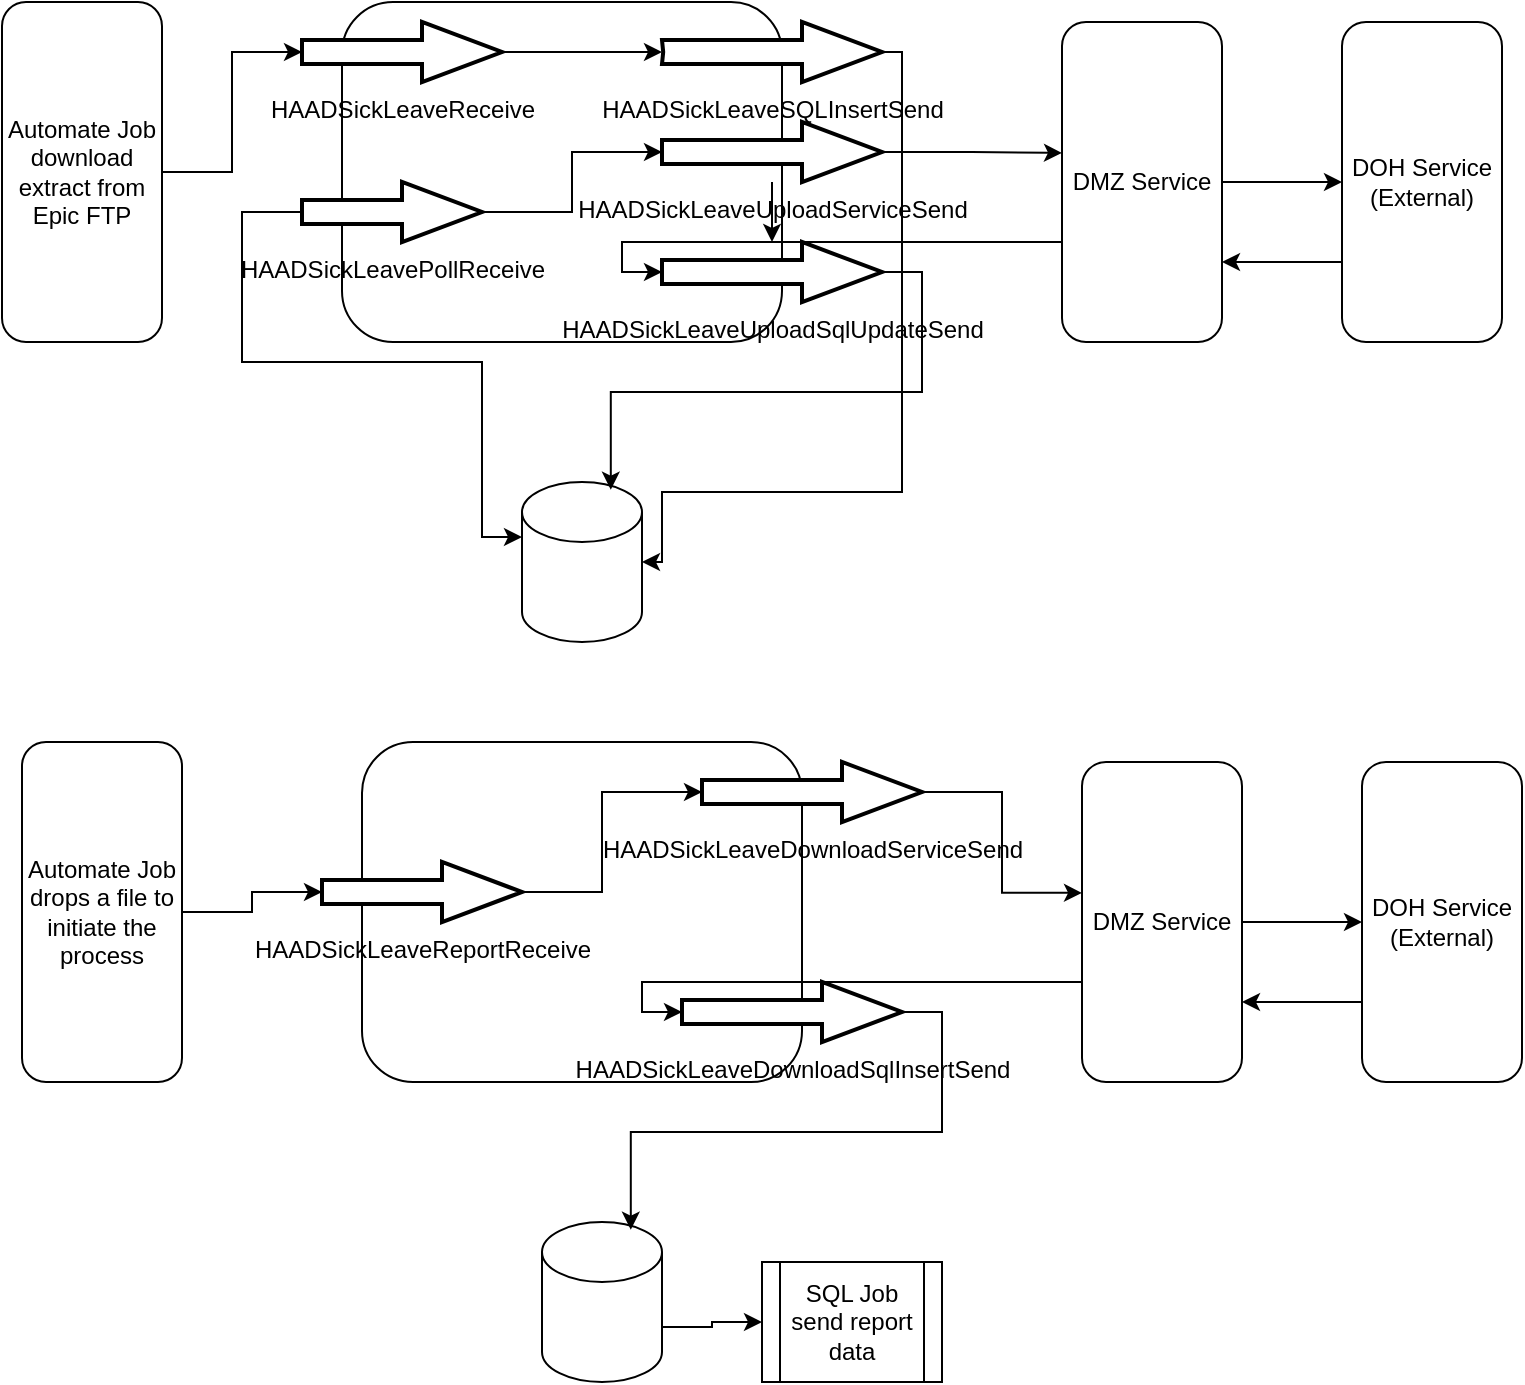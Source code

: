 <mxfile version="20.8.23" type="github">
  <diagram name="Page-1" id="yXInIZI1BgA-7ZECgJcC">
    <mxGraphModel dx="1050" dy="483" grid="1" gridSize="10" guides="1" tooltips="1" connect="1" arrows="1" fold="1" page="1" pageScale="1" pageWidth="850" pageHeight="1100" math="0" shadow="0">
      <root>
        <mxCell id="0" />
        <mxCell id="1" parent="0" />
        <mxCell id="I768x9JOPk0k12pN69zW-1" value="" style="shape=cylinder3;whiteSpace=wrap;html=1;boundedLbl=1;backgroundOutline=1;size=15;" parent="1" vertex="1">
          <mxGeometry x="310" y="280" width="60" height="80" as="geometry" />
        </mxCell>
        <mxCell id="I768x9JOPk0k12pN69zW-3" value="" style="rounded=1;whiteSpace=wrap;html=1;" parent="1" vertex="1">
          <mxGeometry x="220" y="40" width="220" height="170" as="geometry" />
        </mxCell>
        <mxCell id="I768x9JOPk0k12pN69zW-5" style="edgeStyle=orthogonalEdgeStyle;rounded=0;orthogonalLoop=1;jettySize=auto;html=1;exitX=1;exitY=0.5;exitDx=0;exitDy=0;exitPerimeter=0;" parent="1" source="I768x9JOPk0k12pN69zW-2" edge="1">
          <mxGeometry relative="1" as="geometry">
            <mxPoint x="370" y="320" as="targetPoint" />
            <Array as="points">
              <mxPoint x="500" y="65" />
              <mxPoint x="500" y="285" />
              <mxPoint x="380" y="285" />
              <mxPoint x="380" y="320" />
            </Array>
          </mxGeometry>
        </mxCell>
        <mxCell id="I768x9JOPk0k12pN69zW-2" value="HAADSickLeaveSQLInsertSend" style="verticalLabelPosition=bottom;verticalAlign=top;html=1;strokeWidth=2;shape=mxgraph.arrows2.arrow;dy=0.6;dx=40;notch=0.6;rotation=0;" parent="1" vertex="1">
          <mxGeometry x="380" y="50" width="110" height="30" as="geometry" />
        </mxCell>
        <mxCell id="I768x9JOPk0k12pN69zW-12" style="edgeStyle=orthogonalEdgeStyle;rounded=0;orthogonalLoop=1;jettySize=auto;html=1;exitX=1;exitY=0.5;exitDx=0;exitDy=0;exitPerimeter=0;" parent="1" source="I768x9JOPk0k12pN69zW-11" target="I768x9JOPk0k12pN69zW-2" edge="1">
          <mxGeometry relative="1" as="geometry" />
        </mxCell>
        <mxCell id="I768x9JOPk0k12pN69zW-11" value="HAADSickLeaveReceive" style="verticalLabelPosition=bottom;verticalAlign=top;html=1;strokeWidth=2;shape=mxgraph.arrows2.arrow;dy=0.6;dx=40;notch=0;" parent="1" vertex="1">
          <mxGeometry x="200" y="50" width="100" height="30" as="geometry" />
        </mxCell>
        <mxCell id="I768x9JOPk0k12pN69zW-17" style="edgeStyle=orthogonalEdgeStyle;rounded=0;orthogonalLoop=1;jettySize=auto;html=1;exitX=1;exitY=0.5;exitDx=0;exitDy=0;exitPerimeter=0;entryX=0;entryY=0.409;entryDx=0;entryDy=0;entryPerimeter=0;" parent="1" source="I768x9JOPk0k12pN69zW-13" target="I768x9JOPk0k12pN69zW-15" edge="1">
          <mxGeometry relative="1" as="geometry" />
        </mxCell>
        <mxCell id="nNg8iwHGpOiUisoHlNOS-1" value="" style="edgeStyle=orthogonalEdgeStyle;rounded=0;orthogonalLoop=1;jettySize=auto;html=1;" parent="1" source="I768x9JOPk0k12pN69zW-13" target="I768x9JOPk0k12pN69zW-14" edge="1">
          <mxGeometry relative="1" as="geometry" />
        </mxCell>
        <mxCell id="I768x9JOPk0k12pN69zW-13" value="HAADSickLeaveUploadServiceSend" style="verticalLabelPosition=bottom;verticalAlign=top;html=1;strokeWidth=2;shape=mxgraph.arrows2.arrow;dy=0.6;dx=40;notch=0;" parent="1" vertex="1">
          <mxGeometry x="380" y="100" width="110" height="30" as="geometry" />
        </mxCell>
        <mxCell id="TeGpDydpskkJZmAyh0Qe-3" style="edgeStyle=orthogonalEdgeStyle;rounded=0;orthogonalLoop=1;jettySize=auto;html=1;exitX=1;exitY=0.5;exitDx=0;exitDy=0;exitPerimeter=0;entryX=0.74;entryY=0.048;entryDx=0;entryDy=0;entryPerimeter=0;" parent="1" source="I768x9JOPk0k12pN69zW-14" target="I768x9JOPk0k12pN69zW-1" edge="1">
          <mxGeometry relative="1" as="geometry" />
        </mxCell>
        <mxCell id="I768x9JOPk0k12pN69zW-14" value="HAADSickLeaveUploadSqlUpdateSend" style="verticalLabelPosition=bottom;verticalAlign=top;html=1;strokeWidth=2;shape=mxgraph.arrows2.arrow;dy=0.6;dx=40;notch=0;" parent="1" vertex="1">
          <mxGeometry x="380" y="160" width="110" height="30" as="geometry" />
        </mxCell>
        <mxCell id="I768x9JOPk0k12pN69zW-18" style="edgeStyle=orthogonalEdgeStyle;rounded=0;orthogonalLoop=1;jettySize=auto;html=1;exitX=1;exitY=0.5;exitDx=0;exitDy=0;entryX=0;entryY=0.5;entryDx=0;entryDy=0;" parent="1" source="I768x9JOPk0k12pN69zW-15" target="I768x9JOPk0k12pN69zW-16" edge="1">
          <mxGeometry relative="1" as="geometry" />
        </mxCell>
        <mxCell id="TeGpDydpskkJZmAyh0Qe-2" style="edgeStyle=orthogonalEdgeStyle;rounded=0;orthogonalLoop=1;jettySize=auto;html=1;exitX=0;exitY=0.75;exitDx=0;exitDy=0;entryX=0;entryY=0.5;entryDx=0;entryDy=0;entryPerimeter=0;" parent="1" source="I768x9JOPk0k12pN69zW-15" target="I768x9JOPk0k12pN69zW-14" edge="1">
          <mxGeometry relative="1" as="geometry">
            <Array as="points">
              <mxPoint x="580" y="160" />
              <mxPoint x="360" y="160" />
              <mxPoint x="360" y="175" />
            </Array>
          </mxGeometry>
        </mxCell>
        <mxCell id="I768x9JOPk0k12pN69zW-15" value="DMZ Service" style="rounded=1;whiteSpace=wrap;html=1;" parent="1" vertex="1">
          <mxGeometry x="580" y="50" width="80" height="160" as="geometry" />
        </mxCell>
        <mxCell id="I768x9JOPk0k12pN69zW-29" style="edgeStyle=orthogonalEdgeStyle;rounded=0;orthogonalLoop=1;jettySize=auto;html=1;exitX=0;exitY=0.75;exitDx=0;exitDy=0;entryX=1;entryY=0.75;entryDx=0;entryDy=0;" parent="1" source="I768x9JOPk0k12pN69zW-16" target="I768x9JOPk0k12pN69zW-15" edge="1">
          <mxGeometry relative="1" as="geometry">
            <Array as="points">
              <mxPoint x="690" y="170" />
              <mxPoint x="690" y="170" />
            </Array>
          </mxGeometry>
        </mxCell>
        <mxCell id="I768x9JOPk0k12pN69zW-16" value="DOH Service (External)" style="rounded=1;whiteSpace=wrap;html=1;" parent="1" vertex="1">
          <mxGeometry x="720" y="50" width="80" height="160" as="geometry" />
        </mxCell>
        <mxCell id="TeGpDydpskkJZmAyh0Qe-6" style="edgeStyle=orthogonalEdgeStyle;rounded=0;orthogonalLoop=1;jettySize=auto;html=1;exitX=1;exitY=0.5;exitDx=0;exitDy=0;exitPerimeter=0;entryX=0;entryY=0.5;entryDx=0;entryDy=0;entryPerimeter=0;" parent="1" source="TeGpDydpskkJZmAyh0Qe-4" target="I768x9JOPk0k12pN69zW-13" edge="1">
          <mxGeometry relative="1" as="geometry" />
        </mxCell>
        <mxCell id="TeGpDydpskkJZmAyh0Qe-7" style="edgeStyle=orthogonalEdgeStyle;rounded=0;orthogonalLoop=1;jettySize=auto;html=1;entryX=0;entryY=0;entryDx=0;entryDy=27.5;entryPerimeter=0;" parent="1" source="TeGpDydpskkJZmAyh0Qe-4" target="I768x9JOPk0k12pN69zW-1" edge="1">
          <mxGeometry relative="1" as="geometry">
            <Array as="points">
              <mxPoint x="170" y="145" />
              <mxPoint x="170" y="220" />
              <mxPoint x="290" y="220" />
              <mxPoint x="290" y="308" />
            </Array>
          </mxGeometry>
        </mxCell>
        <mxCell id="TeGpDydpskkJZmAyh0Qe-4" value="HAADSickLeavePollReceive" style="verticalLabelPosition=bottom;verticalAlign=top;html=1;strokeWidth=2;shape=mxgraph.arrows2.arrow;dy=0.6;dx=40;notch=0;" parent="1" vertex="1">
          <mxGeometry x="200" y="130" width="90" height="30" as="geometry" />
        </mxCell>
        <mxCell id="TeGpDydpskkJZmAyh0Qe-9" style="edgeStyle=orthogonalEdgeStyle;rounded=0;orthogonalLoop=1;jettySize=auto;html=1;exitX=1;exitY=0.5;exitDx=0;exitDy=0;entryX=0;entryY=0.5;entryDx=0;entryDy=0;entryPerimeter=0;" parent="1" source="TeGpDydpskkJZmAyh0Qe-8" target="I768x9JOPk0k12pN69zW-11" edge="1">
          <mxGeometry relative="1" as="geometry" />
        </mxCell>
        <mxCell id="TeGpDydpskkJZmAyh0Qe-8" value="Automate Job download extract from Epic FTP" style="rounded=1;whiteSpace=wrap;html=1;" parent="1" vertex="1">
          <mxGeometry x="50" y="40" width="80" height="170" as="geometry" />
        </mxCell>
        <mxCell id="12192EzRd4C8vlyHQMVF-1" style="edgeStyle=orthogonalEdgeStyle;rounded=0;orthogonalLoop=1;jettySize=auto;html=1;exitX=1;exitY=0;exitDx=0;exitDy=52.5;exitPerimeter=0;entryX=0;entryY=0.5;entryDx=0;entryDy=0;" edge="1" parent="1" source="12192EzRd4C8vlyHQMVF-2" target="12192EzRd4C8vlyHQMVF-18">
          <mxGeometry relative="1" as="geometry" />
        </mxCell>
        <mxCell id="12192EzRd4C8vlyHQMVF-2" value="" style="shape=cylinder3;whiteSpace=wrap;html=1;boundedLbl=1;backgroundOutline=1;size=15;" vertex="1" parent="1">
          <mxGeometry x="320" y="650" width="60" height="80" as="geometry" />
        </mxCell>
        <mxCell id="12192EzRd4C8vlyHQMVF-3" value="" style="rounded=1;whiteSpace=wrap;html=1;" vertex="1" parent="1">
          <mxGeometry x="230" y="410" width="220" height="170" as="geometry" />
        </mxCell>
        <mxCell id="12192EzRd4C8vlyHQMVF-6" style="edgeStyle=orthogonalEdgeStyle;rounded=0;orthogonalLoop=1;jettySize=auto;html=1;exitX=1;exitY=0.5;exitDx=0;exitDy=0;exitPerimeter=0;entryX=0;entryY=0.5;entryDx=0;entryDy=0;entryPerimeter=0;" edge="1" parent="1" source="12192EzRd4C8vlyHQMVF-7" target="12192EzRd4C8vlyHQMVF-10">
          <mxGeometry relative="1" as="geometry">
            <mxPoint x="390" y="435" as="targetPoint" />
            <Array as="points">
              <mxPoint x="350" y="485" />
              <mxPoint x="350" y="435" />
            </Array>
          </mxGeometry>
        </mxCell>
        <mxCell id="12192EzRd4C8vlyHQMVF-7" value="HAADSickLeaveReportReceive" style="verticalLabelPosition=bottom;verticalAlign=top;html=1;strokeWidth=2;shape=mxgraph.arrows2.arrow;dy=0.6;dx=40;notch=0;" vertex="1" parent="1">
          <mxGeometry x="210" y="470" width="100" height="30" as="geometry" />
        </mxCell>
        <mxCell id="12192EzRd4C8vlyHQMVF-8" style="edgeStyle=orthogonalEdgeStyle;rounded=0;orthogonalLoop=1;jettySize=auto;html=1;exitX=1;exitY=0.5;exitDx=0;exitDy=0;exitPerimeter=0;entryX=0;entryY=0.409;entryDx=0;entryDy=0;entryPerimeter=0;" edge="1" parent="1" source="12192EzRd4C8vlyHQMVF-10" target="12192EzRd4C8vlyHQMVF-15">
          <mxGeometry relative="1" as="geometry" />
        </mxCell>
        <mxCell id="12192EzRd4C8vlyHQMVF-10" value="HAADSickLeaveDownloadServiceSend" style="verticalLabelPosition=bottom;verticalAlign=top;html=1;strokeWidth=2;shape=mxgraph.arrows2.arrow;dy=0.6;dx=40;notch=0;" vertex="1" parent="1">
          <mxGeometry x="400" y="420" width="110" height="30" as="geometry" />
        </mxCell>
        <mxCell id="12192EzRd4C8vlyHQMVF-11" style="edgeStyle=orthogonalEdgeStyle;rounded=0;orthogonalLoop=1;jettySize=auto;html=1;exitX=1;exitY=0.5;exitDx=0;exitDy=0;exitPerimeter=0;entryX=0.74;entryY=0.048;entryDx=0;entryDy=0;entryPerimeter=0;" edge="1" parent="1" source="12192EzRd4C8vlyHQMVF-12" target="12192EzRd4C8vlyHQMVF-2">
          <mxGeometry relative="1" as="geometry" />
        </mxCell>
        <mxCell id="12192EzRd4C8vlyHQMVF-12" value="HAADSickLeaveDownloadSqlInsertSend" style="verticalLabelPosition=bottom;verticalAlign=top;html=1;strokeWidth=2;shape=mxgraph.arrows2.arrow;dy=0.6;dx=40;notch=0;" vertex="1" parent="1">
          <mxGeometry x="390" y="530" width="110" height="30" as="geometry" />
        </mxCell>
        <mxCell id="12192EzRd4C8vlyHQMVF-13" style="edgeStyle=orthogonalEdgeStyle;rounded=0;orthogonalLoop=1;jettySize=auto;html=1;exitX=1;exitY=0.5;exitDx=0;exitDy=0;entryX=0;entryY=0.5;entryDx=0;entryDy=0;" edge="1" parent="1" source="12192EzRd4C8vlyHQMVF-15" target="12192EzRd4C8vlyHQMVF-17">
          <mxGeometry relative="1" as="geometry" />
        </mxCell>
        <mxCell id="12192EzRd4C8vlyHQMVF-14" style="edgeStyle=orthogonalEdgeStyle;rounded=0;orthogonalLoop=1;jettySize=auto;html=1;exitX=0;exitY=0.75;exitDx=0;exitDy=0;entryX=0;entryY=0.5;entryDx=0;entryDy=0;entryPerimeter=0;" edge="1" parent="1" source="12192EzRd4C8vlyHQMVF-15" target="12192EzRd4C8vlyHQMVF-12">
          <mxGeometry relative="1" as="geometry">
            <Array as="points">
              <mxPoint x="590" y="530" />
              <mxPoint x="370" y="530" />
              <mxPoint x="370" y="545" />
            </Array>
          </mxGeometry>
        </mxCell>
        <mxCell id="12192EzRd4C8vlyHQMVF-15" value="DMZ Service" style="rounded=1;whiteSpace=wrap;html=1;" vertex="1" parent="1">
          <mxGeometry x="590" y="420" width="80" height="160" as="geometry" />
        </mxCell>
        <mxCell id="12192EzRd4C8vlyHQMVF-16" style="edgeStyle=orthogonalEdgeStyle;rounded=0;orthogonalLoop=1;jettySize=auto;html=1;exitX=0;exitY=0.75;exitDx=0;exitDy=0;entryX=1;entryY=0.75;entryDx=0;entryDy=0;" edge="1" parent="1" source="12192EzRd4C8vlyHQMVF-17" target="12192EzRd4C8vlyHQMVF-15">
          <mxGeometry relative="1" as="geometry">
            <Array as="points">
              <mxPoint x="700" y="540" />
              <mxPoint x="700" y="540" />
            </Array>
          </mxGeometry>
        </mxCell>
        <mxCell id="12192EzRd4C8vlyHQMVF-17" value="DOH Service (External)" style="rounded=1;whiteSpace=wrap;html=1;" vertex="1" parent="1">
          <mxGeometry x="730" y="420" width="80" height="160" as="geometry" />
        </mxCell>
        <mxCell id="12192EzRd4C8vlyHQMVF-18" value="SQL Job send report data" style="shape=process;whiteSpace=wrap;html=1;backgroundOutline=1;" vertex="1" parent="1">
          <mxGeometry x="430" y="670" width="90" height="60" as="geometry" />
        </mxCell>
        <mxCell id="12192EzRd4C8vlyHQMVF-22" style="edgeStyle=orthogonalEdgeStyle;rounded=0;orthogonalLoop=1;jettySize=auto;html=1;exitX=1;exitY=0.5;exitDx=0;exitDy=0;entryX=0;entryY=0.5;entryDx=0;entryDy=0;entryPerimeter=0;" edge="1" parent="1" source="12192EzRd4C8vlyHQMVF-23" target="12192EzRd4C8vlyHQMVF-7">
          <mxGeometry relative="1" as="geometry" />
        </mxCell>
        <mxCell id="12192EzRd4C8vlyHQMVF-23" value="Automate Job drops a file to initiate the process" style="rounded=1;whiteSpace=wrap;html=1;" vertex="1" parent="1">
          <mxGeometry x="60" y="410" width="80" height="170" as="geometry" />
        </mxCell>
      </root>
    </mxGraphModel>
  </diagram>
</mxfile>
